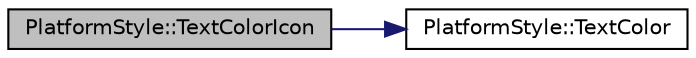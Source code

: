 digraph "PlatformStyle::TextColorIcon"
{
  edge [fontname="Helvetica",fontsize="10",labelfontname="Helvetica",labelfontsize="10"];
  node [fontname="Helvetica",fontsize="10",shape=record];
  rankdir="LR";
  Node29 [label="PlatformStyle::TextColorIcon",height=0.2,width=0.4,color="black", fillcolor="grey75", style="filled", fontcolor="black"];
  Node29 -> Node30 [color="midnightblue",fontsize="10",style="solid",fontname="Helvetica"];
  Node30 [label="PlatformStyle::TextColor",height=0.2,width=0.4,color="black", fillcolor="white", style="filled",URL="$class_platform_style.html#ad9c6683d8af86105edcb53970b689afb"];
}
